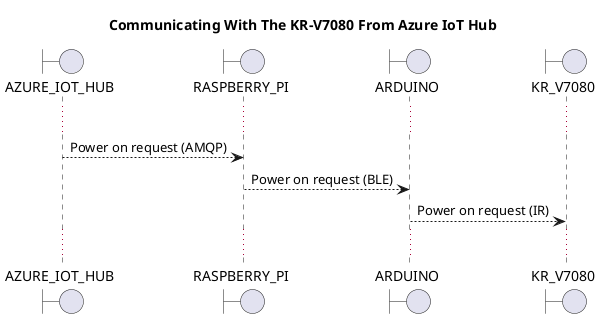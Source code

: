 @startuml high_level_sequence_diagram_azure_iot_hub_krv7080

boundary AZURE_IOT_HUB as a
boundary RASPBERRY_PI as b
boundary ARDUINO as c
boundary KR_V7080 as d

title Communicating With The KR-V7080 From Azure IoT Hub
...
a --> b: Power on request (AMQP)
b --> c: Power on request (BLE)
c --> d: Power on request (IR)
...
@enduml